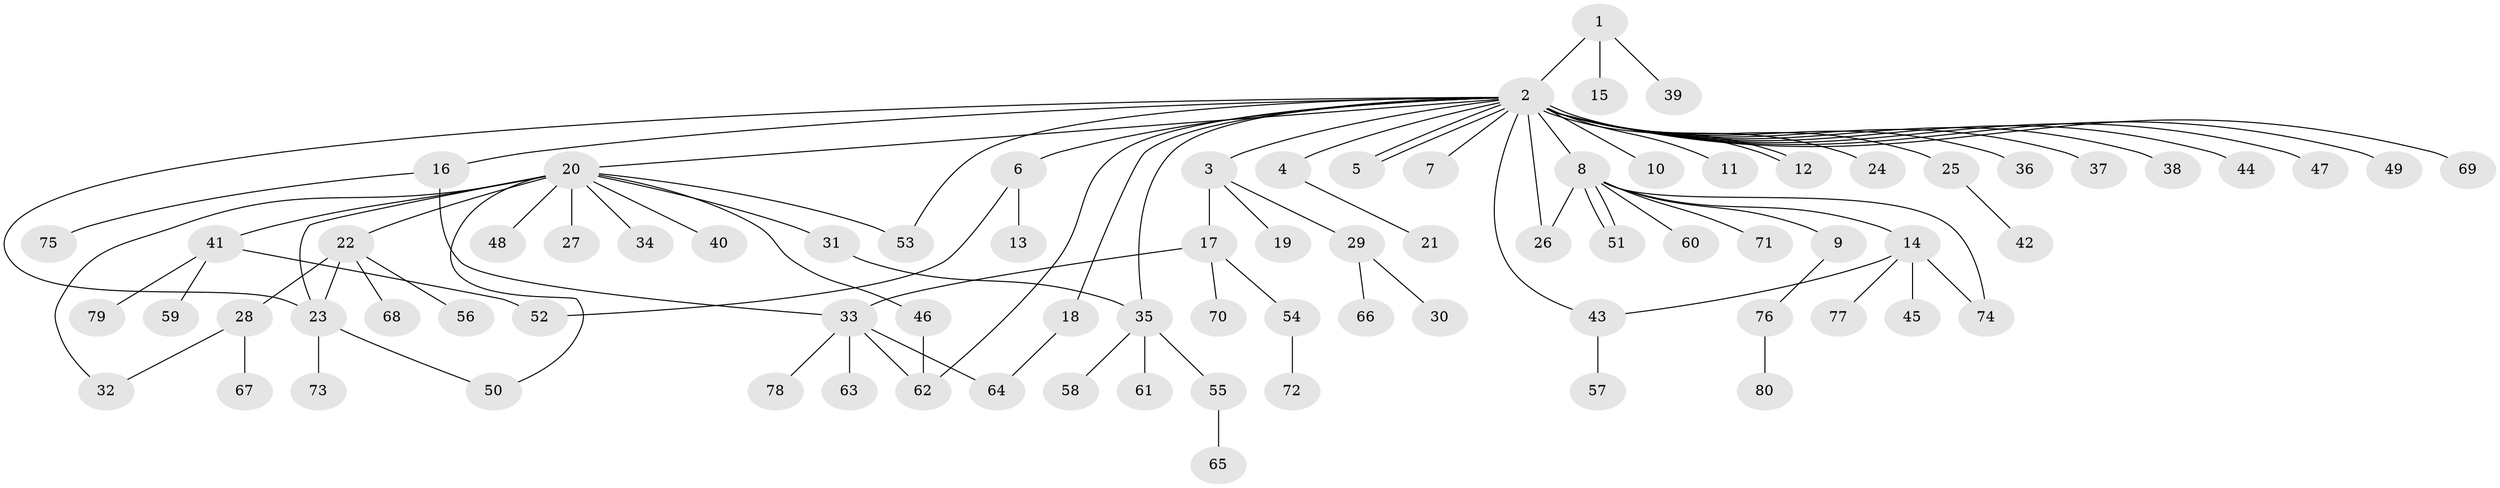 // Generated by graph-tools (version 1.1) at 2025/01/03/09/25 03:01:38]
// undirected, 80 vertices, 96 edges
graph export_dot {
graph [start="1"]
  node [color=gray90,style=filled];
  1;
  2;
  3;
  4;
  5;
  6;
  7;
  8;
  9;
  10;
  11;
  12;
  13;
  14;
  15;
  16;
  17;
  18;
  19;
  20;
  21;
  22;
  23;
  24;
  25;
  26;
  27;
  28;
  29;
  30;
  31;
  32;
  33;
  34;
  35;
  36;
  37;
  38;
  39;
  40;
  41;
  42;
  43;
  44;
  45;
  46;
  47;
  48;
  49;
  50;
  51;
  52;
  53;
  54;
  55;
  56;
  57;
  58;
  59;
  60;
  61;
  62;
  63;
  64;
  65;
  66;
  67;
  68;
  69;
  70;
  71;
  72;
  73;
  74;
  75;
  76;
  77;
  78;
  79;
  80;
  1 -- 2;
  1 -- 15;
  1 -- 39;
  2 -- 3;
  2 -- 4;
  2 -- 5;
  2 -- 5;
  2 -- 6;
  2 -- 7;
  2 -- 8;
  2 -- 10;
  2 -- 11;
  2 -- 12;
  2 -- 12;
  2 -- 16;
  2 -- 18;
  2 -- 20;
  2 -- 23;
  2 -- 24;
  2 -- 25;
  2 -- 26;
  2 -- 35;
  2 -- 36;
  2 -- 37;
  2 -- 38;
  2 -- 43;
  2 -- 44;
  2 -- 47;
  2 -- 49;
  2 -- 53;
  2 -- 62;
  2 -- 69;
  3 -- 17;
  3 -- 19;
  3 -- 29;
  4 -- 21;
  6 -- 13;
  6 -- 52;
  8 -- 9;
  8 -- 14;
  8 -- 26;
  8 -- 51;
  8 -- 51;
  8 -- 60;
  8 -- 71;
  8 -- 74;
  9 -- 76;
  14 -- 43;
  14 -- 45;
  14 -- 74;
  14 -- 77;
  16 -- 33;
  16 -- 75;
  17 -- 33;
  17 -- 54;
  17 -- 70;
  18 -- 64;
  20 -- 22;
  20 -- 23;
  20 -- 27;
  20 -- 31;
  20 -- 32;
  20 -- 34;
  20 -- 40;
  20 -- 41;
  20 -- 46;
  20 -- 48;
  20 -- 50;
  20 -- 53;
  22 -- 23;
  22 -- 28;
  22 -- 56;
  22 -- 68;
  23 -- 50;
  23 -- 73;
  25 -- 42;
  28 -- 32;
  28 -- 67;
  29 -- 30;
  29 -- 66;
  31 -- 35;
  33 -- 62;
  33 -- 63;
  33 -- 64;
  33 -- 78;
  35 -- 55;
  35 -- 58;
  35 -- 61;
  41 -- 52;
  41 -- 59;
  41 -- 79;
  43 -- 57;
  46 -- 62;
  54 -- 72;
  55 -- 65;
  76 -- 80;
}
